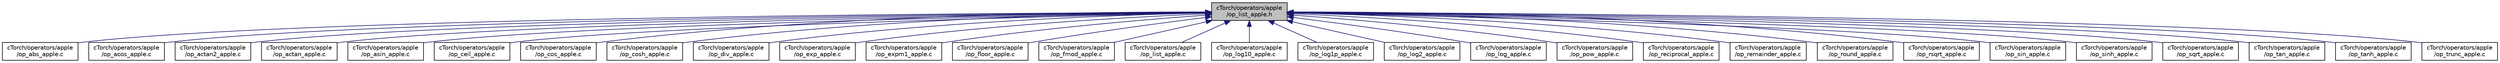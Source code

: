 digraph "cTorch/operators/apple/op_list_apple.h"
{
 // LATEX_PDF_SIZE
  edge [fontname="Helvetica",fontsize="10",labelfontname="Helvetica",labelfontsize="10"];
  node [fontname="Helvetica",fontsize="10",shape=record];
  Node1 [label="cTorch/operators/apple\l/op_list_apple.h",height=0.2,width=0.4,color="black", fillcolor="grey75", style="filled", fontcolor="black",tooltip=" "];
  Node1 -> Node2 [dir="back",color="midnightblue",fontsize="10",style="solid",fontname="Helvetica"];
  Node2 [label="cTorch/operators/apple\l/op_abs_apple.c",height=0.2,width=0.4,color="black", fillcolor="white", style="filled",URL="$op__abs__apple_8c.html",tooltip=" "];
  Node1 -> Node3 [dir="back",color="midnightblue",fontsize="10",style="solid",fontname="Helvetica"];
  Node3 [label="cTorch/operators/apple\l/op_acos_apple.c",height=0.2,width=0.4,color="black", fillcolor="white", style="filled",URL="$op__acos__apple_8c.html",tooltip=" "];
  Node1 -> Node4 [dir="back",color="midnightblue",fontsize="10",style="solid",fontname="Helvetica"];
  Node4 [label="cTorch/operators/apple\l/op_actan2_apple.c",height=0.2,width=0.4,color="black", fillcolor="white", style="filled",URL="$op__actan2__apple_8c.html",tooltip=" "];
  Node1 -> Node5 [dir="back",color="midnightblue",fontsize="10",style="solid",fontname="Helvetica"];
  Node5 [label="cTorch/operators/apple\l/op_actan_apple.c",height=0.2,width=0.4,color="black", fillcolor="white", style="filled",URL="$op__actan__apple_8c.html",tooltip=" "];
  Node1 -> Node6 [dir="back",color="midnightblue",fontsize="10",style="solid",fontname="Helvetica"];
  Node6 [label="cTorch/operators/apple\l/op_asin_apple.c",height=0.2,width=0.4,color="black", fillcolor="white", style="filled",URL="$op__asin__apple_8c.html",tooltip=" "];
  Node1 -> Node7 [dir="back",color="midnightblue",fontsize="10",style="solid",fontname="Helvetica"];
  Node7 [label="cTorch/operators/apple\l/op_ceil_apple.c",height=0.2,width=0.4,color="black", fillcolor="white", style="filled",URL="$op__ceil__apple_8c.html",tooltip=" "];
  Node1 -> Node8 [dir="back",color="midnightblue",fontsize="10",style="solid",fontname="Helvetica"];
  Node8 [label="cTorch/operators/apple\l/op_cos_apple.c",height=0.2,width=0.4,color="black", fillcolor="white", style="filled",URL="$op__cos__apple_8c.html",tooltip=" "];
  Node1 -> Node9 [dir="back",color="midnightblue",fontsize="10",style="solid",fontname="Helvetica"];
  Node9 [label="cTorch/operators/apple\l/op_cosh_apple.c",height=0.2,width=0.4,color="black", fillcolor="white", style="filled",URL="$op__cosh__apple_8c.html",tooltip=" "];
  Node1 -> Node10 [dir="back",color="midnightblue",fontsize="10",style="solid",fontname="Helvetica"];
  Node10 [label="cTorch/operators/apple\l/op_div_apple.c",height=0.2,width=0.4,color="black", fillcolor="white", style="filled",URL="$op__div__apple_8c.html",tooltip=" "];
  Node1 -> Node11 [dir="back",color="midnightblue",fontsize="10",style="solid",fontname="Helvetica"];
  Node11 [label="cTorch/operators/apple\l/op_exp_apple.c",height=0.2,width=0.4,color="black", fillcolor="white", style="filled",URL="$op__exp__apple_8c.html",tooltip=" "];
  Node1 -> Node12 [dir="back",color="midnightblue",fontsize="10",style="solid",fontname="Helvetica"];
  Node12 [label="cTorch/operators/apple\l/op_expm1_apple.c",height=0.2,width=0.4,color="black", fillcolor="white", style="filled",URL="$op__expm1__apple_8c.html",tooltip=" "];
  Node1 -> Node13 [dir="back",color="midnightblue",fontsize="10",style="solid",fontname="Helvetica"];
  Node13 [label="cTorch/operators/apple\l/op_floor_apple.c",height=0.2,width=0.4,color="black", fillcolor="white", style="filled",URL="$op__floor__apple_8c.html",tooltip=" "];
  Node1 -> Node14 [dir="back",color="midnightblue",fontsize="10",style="solid",fontname="Helvetica"];
  Node14 [label="cTorch/operators/apple\l/op_fmod_apple.c",height=0.2,width=0.4,color="black", fillcolor="white", style="filled",URL="$op__fmod__apple_8c.html",tooltip=" "];
  Node1 -> Node15 [dir="back",color="midnightblue",fontsize="10",style="solid",fontname="Helvetica"];
  Node15 [label="cTorch/operators/apple\l/op_list_apple.c",height=0.2,width=0.4,color="black", fillcolor="white", style="filled",URL="$op__list__apple_8c.html",tooltip=" "];
  Node1 -> Node16 [dir="back",color="midnightblue",fontsize="10",style="solid",fontname="Helvetica"];
  Node16 [label="cTorch/operators/apple\l/op_log10_apple.c",height=0.2,width=0.4,color="black", fillcolor="white", style="filled",URL="$op__log10__apple_8c.html",tooltip=" "];
  Node1 -> Node17 [dir="back",color="midnightblue",fontsize="10",style="solid",fontname="Helvetica"];
  Node17 [label="cTorch/operators/apple\l/op_log1p_apple.c",height=0.2,width=0.4,color="black", fillcolor="white", style="filled",URL="$op__log1p__apple_8c.html",tooltip=" "];
  Node1 -> Node18 [dir="back",color="midnightblue",fontsize="10",style="solid",fontname="Helvetica"];
  Node18 [label="cTorch/operators/apple\l/op_log2_apple.c",height=0.2,width=0.4,color="black", fillcolor="white", style="filled",URL="$op__log2__apple_8c.html",tooltip=" "];
  Node1 -> Node19 [dir="back",color="midnightblue",fontsize="10",style="solid",fontname="Helvetica"];
  Node19 [label="cTorch/operators/apple\l/op_log_apple.c",height=0.2,width=0.4,color="black", fillcolor="white", style="filled",URL="$op__log__apple_8c.html",tooltip=" "];
  Node1 -> Node20 [dir="back",color="midnightblue",fontsize="10",style="solid",fontname="Helvetica"];
  Node20 [label="cTorch/operators/apple\l/op_pow_apple.c",height=0.2,width=0.4,color="black", fillcolor="white", style="filled",URL="$op__pow__apple_8c.html",tooltip=" "];
  Node1 -> Node21 [dir="back",color="midnightblue",fontsize="10",style="solid",fontname="Helvetica"];
  Node21 [label="cTorch/operators/apple\l/op_reciprocal_apple.c",height=0.2,width=0.4,color="black", fillcolor="white", style="filled",URL="$op__reciprocal__apple_8c.html",tooltip=" "];
  Node1 -> Node22 [dir="back",color="midnightblue",fontsize="10",style="solid",fontname="Helvetica"];
  Node22 [label="cTorch/operators/apple\l/op_remainder_apple.c",height=0.2,width=0.4,color="black", fillcolor="white", style="filled",URL="$op__remainder__apple_8c.html",tooltip=" "];
  Node1 -> Node23 [dir="back",color="midnightblue",fontsize="10",style="solid",fontname="Helvetica"];
  Node23 [label="cTorch/operators/apple\l/op_round_apple.c",height=0.2,width=0.4,color="black", fillcolor="white", style="filled",URL="$op__round__apple_8c.html",tooltip=" "];
  Node1 -> Node24 [dir="back",color="midnightblue",fontsize="10",style="solid",fontname="Helvetica"];
  Node24 [label="cTorch/operators/apple\l/op_rsqrt_apple.c",height=0.2,width=0.4,color="black", fillcolor="white", style="filled",URL="$op__rsqrt__apple_8c.html",tooltip=" "];
  Node1 -> Node25 [dir="back",color="midnightblue",fontsize="10",style="solid",fontname="Helvetica"];
  Node25 [label="cTorch/operators/apple\l/op_sin_apple.c",height=0.2,width=0.4,color="black", fillcolor="white", style="filled",URL="$op__sin__apple_8c.html",tooltip=" "];
  Node1 -> Node26 [dir="back",color="midnightblue",fontsize="10",style="solid",fontname="Helvetica"];
  Node26 [label="cTorch/operators/apple\l/op_sinh_apple.c",height=0.2,width=0.4,color="black", fillcolor="white", style="filled",URL="$op__sinh__apple_8c.html",tooltip=" "];
  Node1 -> Node27 [dir="back",color="midnightblue",fontsize="10",style="solid",fontname="Helvetica"];
  Node27 [label="cTorch/operators/apple\l/op_sqrt_apple.c",height=0.2,width=0.4,color="black", fillcolor="white", style="filled",URL="$op__sqrt__apple_8c.html",tooltip=" "];
  Node1 -> Node28 [dir="back",color="midnightblue",fontsize="10",style="solid",fontname="Helvetica"];
  Node28 [label="cTorch/operators/apple\l/op_tan_apple.c",height=0.2,width=0.4,color="black", fillcolor="white", style="filled",URL="$op__tan__apple_8c.html",tooltip=" "];
  Node1 -> Node29 [dir="back",color="midnightblue",fontsize="10",style="solid",fontname="Helvetica"];
  Node29 [label="cTorch/operators/apple\l/op_tanh_apple.c",height=0.2,width=0.4,color="black", fillcolor="white", style="filled",URL="$op__tanh__apple_8c.html",tooltip=" "];
  Node1 -> Node30 [dir="back",color="midnightblue",fontsize="10",style="solid",fontname="Helvetica"];
  Node30 [label="cTorch/operators/apple\l/op_trunc_apple.c",height=0.2,width=0.4,color="black", fillcolor="white", style="filled",URL="$op__trunc__apple_8c.html",tooltip=" "];
}
